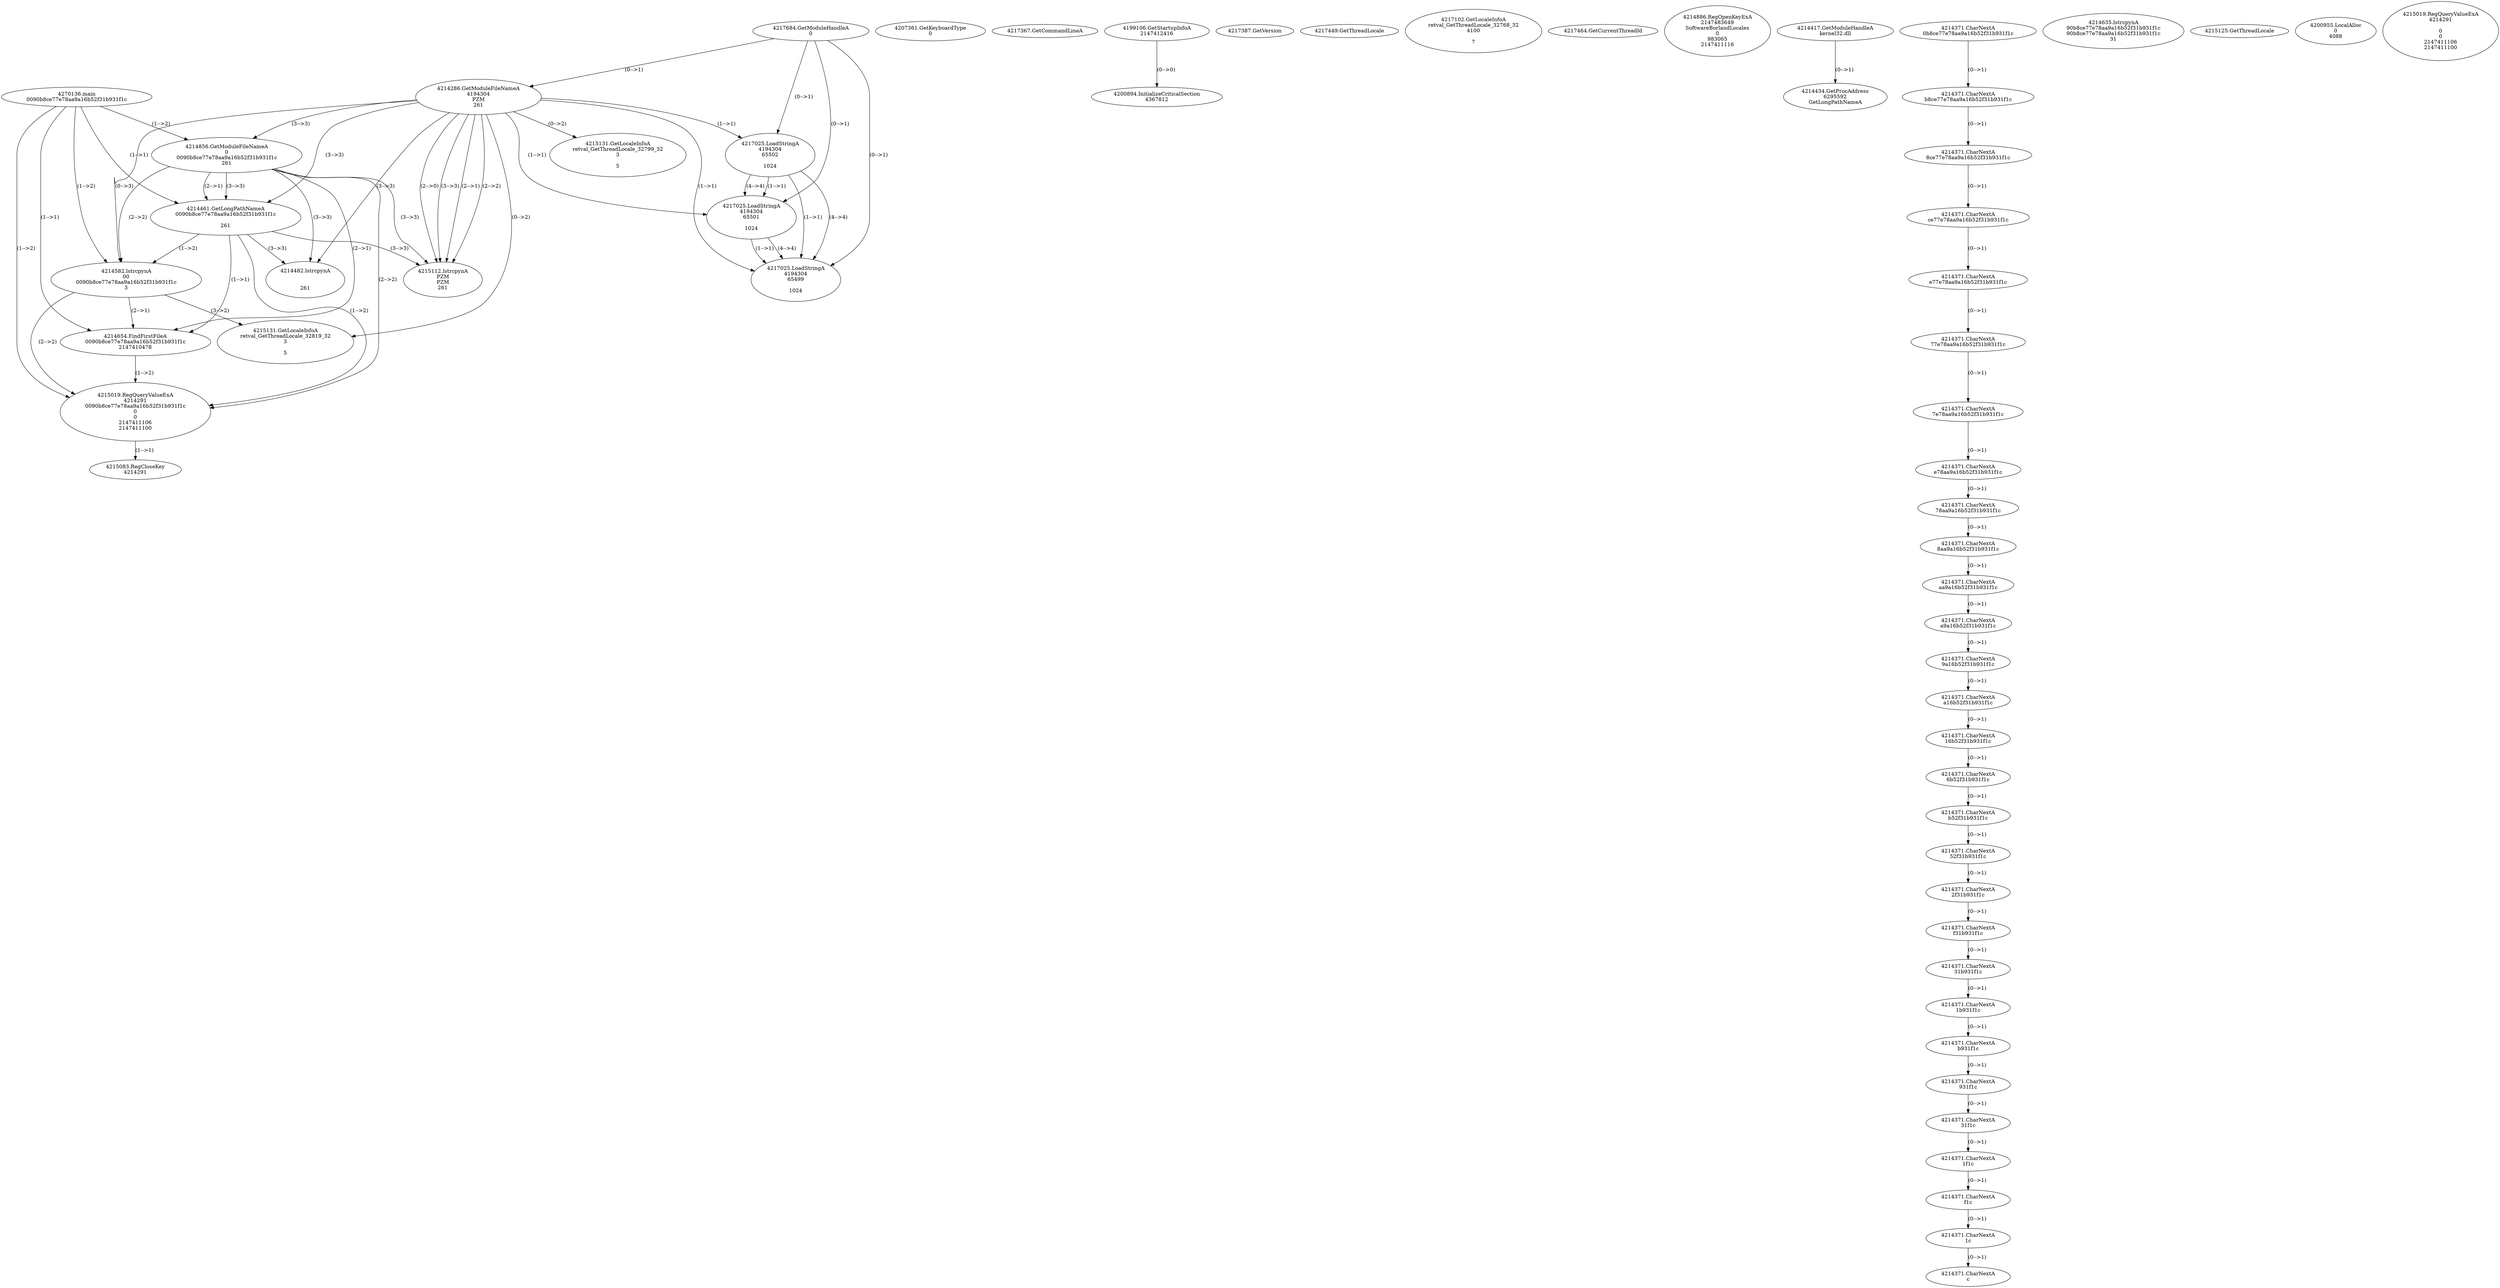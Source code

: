 // Global SCDG with merge call
digraph {
	0 [label="4270136.main
0090b8ce77e78aa9a16b52f31b931f1c"]
	1 [label="4217684.GetModuleHandleA
0"]
	2 [label="4207361.GetKeyboardType
0"]
	3 [label="4217367.GetCommandLineA
"]
	4 [label="4199106.GetStartupInfoA
2147412416"]
	5 [label="4217387.GetVersion
"]
	6 [label="4217449.GetThreadLocale
"]
	7 [label="4217102.GetLocaleInfoA
retval_GetThreadLocale_32768_32
4100

7"]
	8 [label="4217464.GetCurrentThreadId
"]
	9 [label="4214286.GetModuleFileNameA
4194304
PZM
261"]
	1 -> 9 [label="(0-->1)"]
	10 [label="4214856.GetModuleFileNameA
0
0090b8ce77e78aa9a16b52f31b931f1c
261"]
	0 -> 10 [label="(1-->2)"]
	9 -> 10 [label="(3-->3)"]
	11 [label="4214886.RegOpenKeyExA
2147483649
Software\Borland\Locales
0
983065
2147411116"]
	12 [label="4214417.GetModuleHandleA
kernel32.dll"]
	13 [label="4214434.GetProcAddress
6295592
GetLongPathNameA"]
	12 -> 13 [label="(0-->1)"]
	14 [label="4214461.GetLongPathNameA
0090b8ce77e78aa9a16b52f31b931f1c

261"]
	0 -> 14 [label="(1-->1)"]
	10 -> 14 [label="(2-->1)"]
	9 -> 14 [label="(3-->3)"]
	10 -> 14 [label="(3-->3)"]
	15 [label="4214582.lstrcpynA
00
0090b8ce77e78aa9a16b52f31b931f1c
3"]
	0 -> 15 [label="(1-->2)"]
	10 -> 15 [label="(2-->2)"]
	14 -> 15 [label="(1-->2)"]
	9 -> 15 [label="(0-->3)"]
	16 [label="4214371.CharNextA
0b8ce77e78aa9a16b52f31b931f1c"]
	17 [label="4214371.CharNextA
b8ce77e78aa9a16b52f31b931f1c"]
	16 -> 17 [label="(0-->1)"]
	18 [label="4214371.CharNextA
8ce77e78aa9a16b52f31b931f1c"]
	17 -> 18 [label="(0-->1)"]
	19 [label="4214371.CharNextA
ce77e78aa9a16b52f31b931f1c"]
	18 -> 19 [label="(0-->1)"]
	20 [label="4214371.CharNextA
e77e78aa9a16b52f31b931f1c"]
	19 -> 20 [label="(0-->1)"]
	21 [label="4214371.CharNextA
77e78aa9a16b52f31b931f1c"]
	20 -> 21 [label="(0-->1)"]
	22 [label="4214371.CharNextA
7e78aa9a16b52f31b931f1c"]
	21 -> 22 [label="(0-->1)"]
	23 [label="4214371.CharNextA
e78aa9a16b52f31b931f1c"]
	22 -> 23 [label="(0-->1)"]
	24 [label="4214371.CharNextA
78aa9a16b52f31b931f1c"]
	23 -> 24 [label="(0-->1)"]
	25 [label="4214371.CharNextA
8aa9a16b52f31b931f1c"]
	24 -> 25 [label="(0-->1)"]
	26 [label="4214371.CharNextA
aa9a16b52f31b931f1c"]
	25 -> 26 [label="(0-->1)"]
	27 [label="4214371.CharNextA
a9a16b52f31b931f1c"]
	26 -> 27 [label="(0-->1)"]
	28 [label="4214371.CharNextA
9a16b52f31b931f1c"]
	27 -> 28 [label="(0-->1)"]
	29 [label="4214371.CharNextA
a16b52f31b931f1c"]
	28 -> 29 [label="(0-->1)"]
	30 [label="4214371.CharNextA
16b52f31b931f1c"]
	29 -> 30 [label="(0-->1)"]
	31 [label="4214371.CharNextA
6b52f31b931f1c"]
	30 -> 31 [label="(0-->1)"]
	32 [label="4214371.CharNextA
b52f31b931f1c"]
	31 -> 32 [label="(0-->1)"]
	33 [label="4214371.CharNextA
52f31b931f1c"]
	32 -> 33 [label="(0-->1)"]
	34 [label="4214371.CharNextA
2f31b931f1c"]
	33 -> 34 [label="(0-->1)"]
	35 [label="4214371.CharNextA
f31b931f1c"]
	34 -> 35 [label="(0-->1)"]
	36 [label="4214371.CharNextA
31b931f1c"]
	35 -> 36 [label="(0-->1)"]
	37 [label="4214371.CharNextA
1b931f1c"]
	36 -> 37 [label="(0-->1)"]
	38 [label="4214371.CharNextA
b931f1c"]
	37 -> 38 [label="(0-->1)"]
	39 [label="4214371.CharNextA
931f1c"]
	38 -> 39 [label="(0-->1)"]
	40 [label="4214371.CharNextA
31f1c"]
	39 -> 40 [label="(0-->1)"]
	41 [label="4214371.CharNextA
1f1c"]
	40 -> 41 [label="(0-->1)"]
	42 [label="4214371.CharNextA
f1c"]
	41 -> 42 [label="(0-->1)"]
	43 [label="4214371.CharNextA
1c"]
	42 -> 43 [label="(0-->1)"]
	44 [label="4214371.CharNextA
c"]
	43 -> 44 [label="(0-->1)"]
	45 [label="4214635.lstrcpynA
90b8ce77e78aa9a16b52f31b931f1c
90b8ce77e78aa9a16b52f31b931f1c
31"]
	46 [label="4214654.FindFirstFileA
0090b8ce77e78aa9a16b52f31b931f1c
2147410478"]
	0 -> 46 [label="(1-->1)"]
	10 -> 46 [label="(2-->1)"]
	14 -> 46 [label="(1-->1)"]
	15 -> 46 [label="(2-->1)"]
	47 [label="4215019.RegQueryValueExA
4214291
0090b8ce77e78aa9a16b52f31b931f1c
0
0
2147411106
2147411100"]
	0 -> 47 [label="(1-->2)"]
	10 -> 47 [label="(2-->2)"]
	14 -> 47 [label="(1-->2)"]
	15 -> 47 [label="(2-->2)"]
	46 -> 47 [label="(1-->2)"]
	48 [label="4215083.RegCloseKey
4214291"]
	47 -> 48 [label="(1-->1)"]
	49 [label="4215112.lstrcpynA
PZM
PZM
261"]
	9 -> 49 [label="(2-->1)"]
	9 -> 49 [label="(2-->2)"]
	9 -> 49 [label="(3-->3)"]
	10 -> 49 [label="(3-->3)"]
	14 -> 49 [label="(3-->3)"]
	9 -> 49 [label="(2-->0)"]
	50 [label="4215125.GetThreadLocale
"]
	51 [label="4215131.GetLocaleInfoA
retval_GetThreadLocale_32819_32
3

5"]
	9 -> 51 [label="(0-->2)"]
	15 -> 51 [label="(3-->2)"]
	52 [label="4217025.LoadStringA
4194304
65502

1024"]
	1 -> 52 [label="(0-->1)"]
	9 -> 52 [label="(1-->1)"]
	53 [label="4217025.LoadStringA
4194304
65501

1024"]
	1 -> 53 [label="(0-->1)"]
	9 -> 53 [label="(1-->1)"]
	52 -> 53 [label="(1-->1)"]
	52 -> 53 [label="(4-->4)"]
	54 [label="4217025.LoadStringA
4194304
65499

1024"]
	1 -> 54 [label="(0-->1)"]
	9 -> 54 [label="(1-->1)"]
	52 -> 54 [label="(1-->1)"]
	53 -> 54 [label="(1-->1)"]
	52 -> 54 [label="(4-->4)"]
	53 -> 54 [label="(4-->4)"]
	55 [label="4200894.InitializeCriticalSection
4367812"]
	4 -> 55 [label="(0-->0)"]
	56 [label="4200955.LocalAlloc
0
4088"]
	57 [label="4214482.lstrcpynA


261"]
	9 -> 57 [label="(3-->3)"]
	10 -> 57 [label="(3-->3)"]
	14 -> 57 [label="(3-->3)"]
	58 [label="4215019.RegQueryValueExA
4214291

0
0
2147411106
2147411100"]
	59 [label="4215131.GetLocaleInfoA
retval_GetThreadLocale_32799_32
3

5"]
	9 -> 59 [label="(0-->2)"]
}
